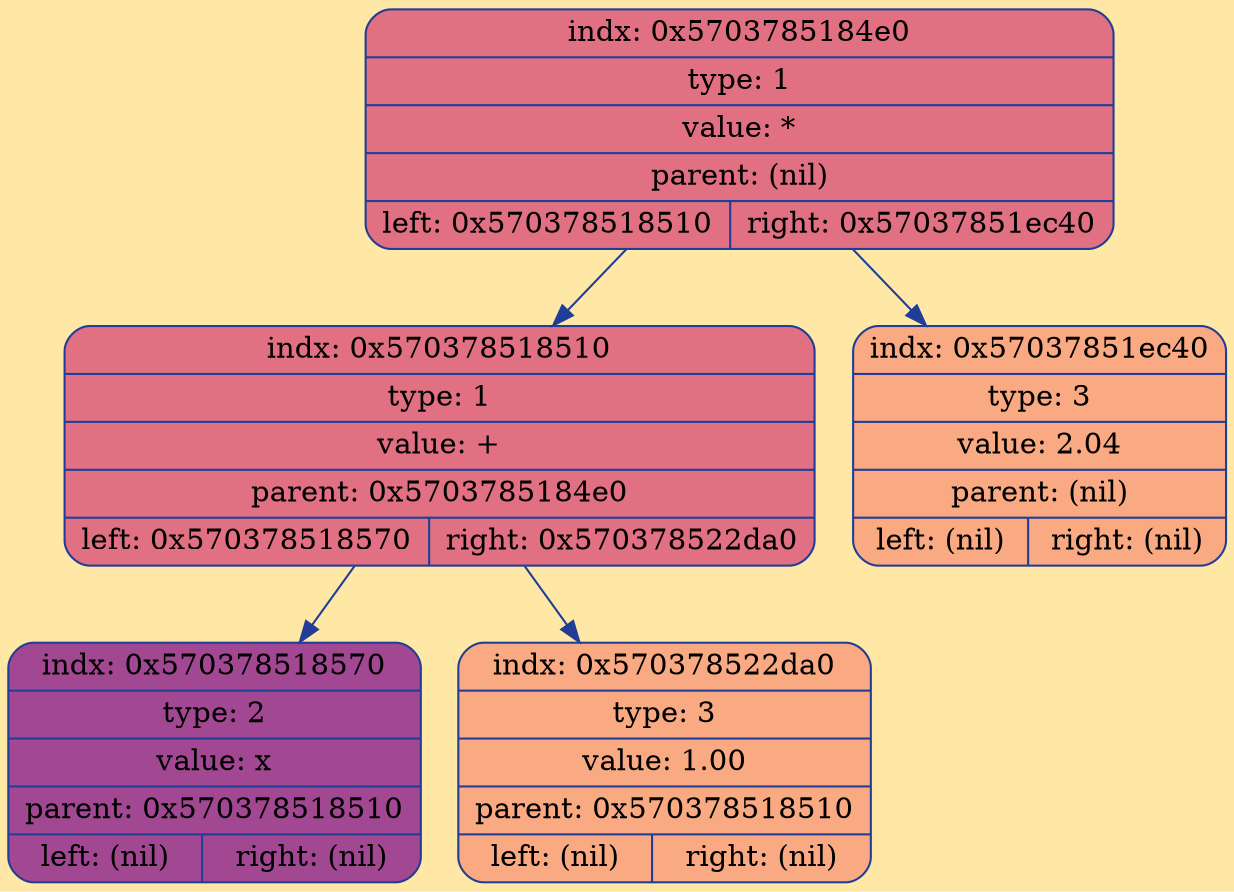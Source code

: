 digraph Tree {
	rankdir = TB;
	node [shape = record];
	edge [color = "#203D98"];
	bgcolor = "#FFE7A5";
	node0x5703785184e0 [color = "#203D98", shape = Mrecord, style = filled, fillcolor = "#E07082", label = "{indx: 0x5703785184e0 | type: 1 | value: * | parent: (nil) | { left: 0x570378518510 | right: 0x57037851ec40}}"];
		node0x5703785184e0 -> node0x570378518510
	node0x570378518510 [color = "#203D98", shape = Mrecord, style = filled, fillcolor = "#E07082", label = "{indx: 0x570378518510 | type: 1 | value: + | parent: 0x5703785184e0 | { left: 0x570378518570 | right: 0x570378522da0}}"];
		node0x570378518510 -> node0x570378518570
	node0x570378518570 [color = "#203D98", shape = Mrecord, style = filled, fillcolor = "#A24892", label = "{indx: 0x570378518570 | type: 2 | value: x | parent: 0x570378518510 | { left: (nil) | right: (nil)}}"];
		node0x570378518510 -> node0x570378522da0
	node0x570378522da0 [color = "#203D98", shape = Mrecord, style = filled, fillcolor = "#FAAA82", label = "{indx: 0x570378522da0 | type: 3 | value: 1.00 | parent: 0x570378518510 | { left: (nil) | right: (nil)}}"];
		node0x5703785184e0 -> node0x57037851ec40
	node0x57037851ec40 [color = "#203D98", shape = Mrecord, style = filled, fillcolor = "#FAAA82", label = "{indx: 0x57037851ec40 | type: 3 | value: 2.04 | parent: (nil) | { left: (nil) | right: (nil)}}"];
}
